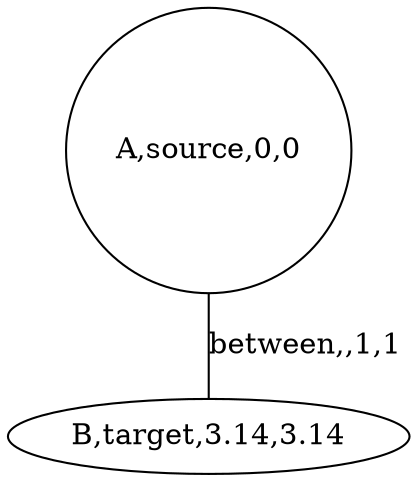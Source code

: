 graph G {
0[label="A,source,0,0", regular="1"];
1[label="B,target,3.14,3.14", regular="0"];
0--1 [label="between,,1,1", regular="0"];
}
